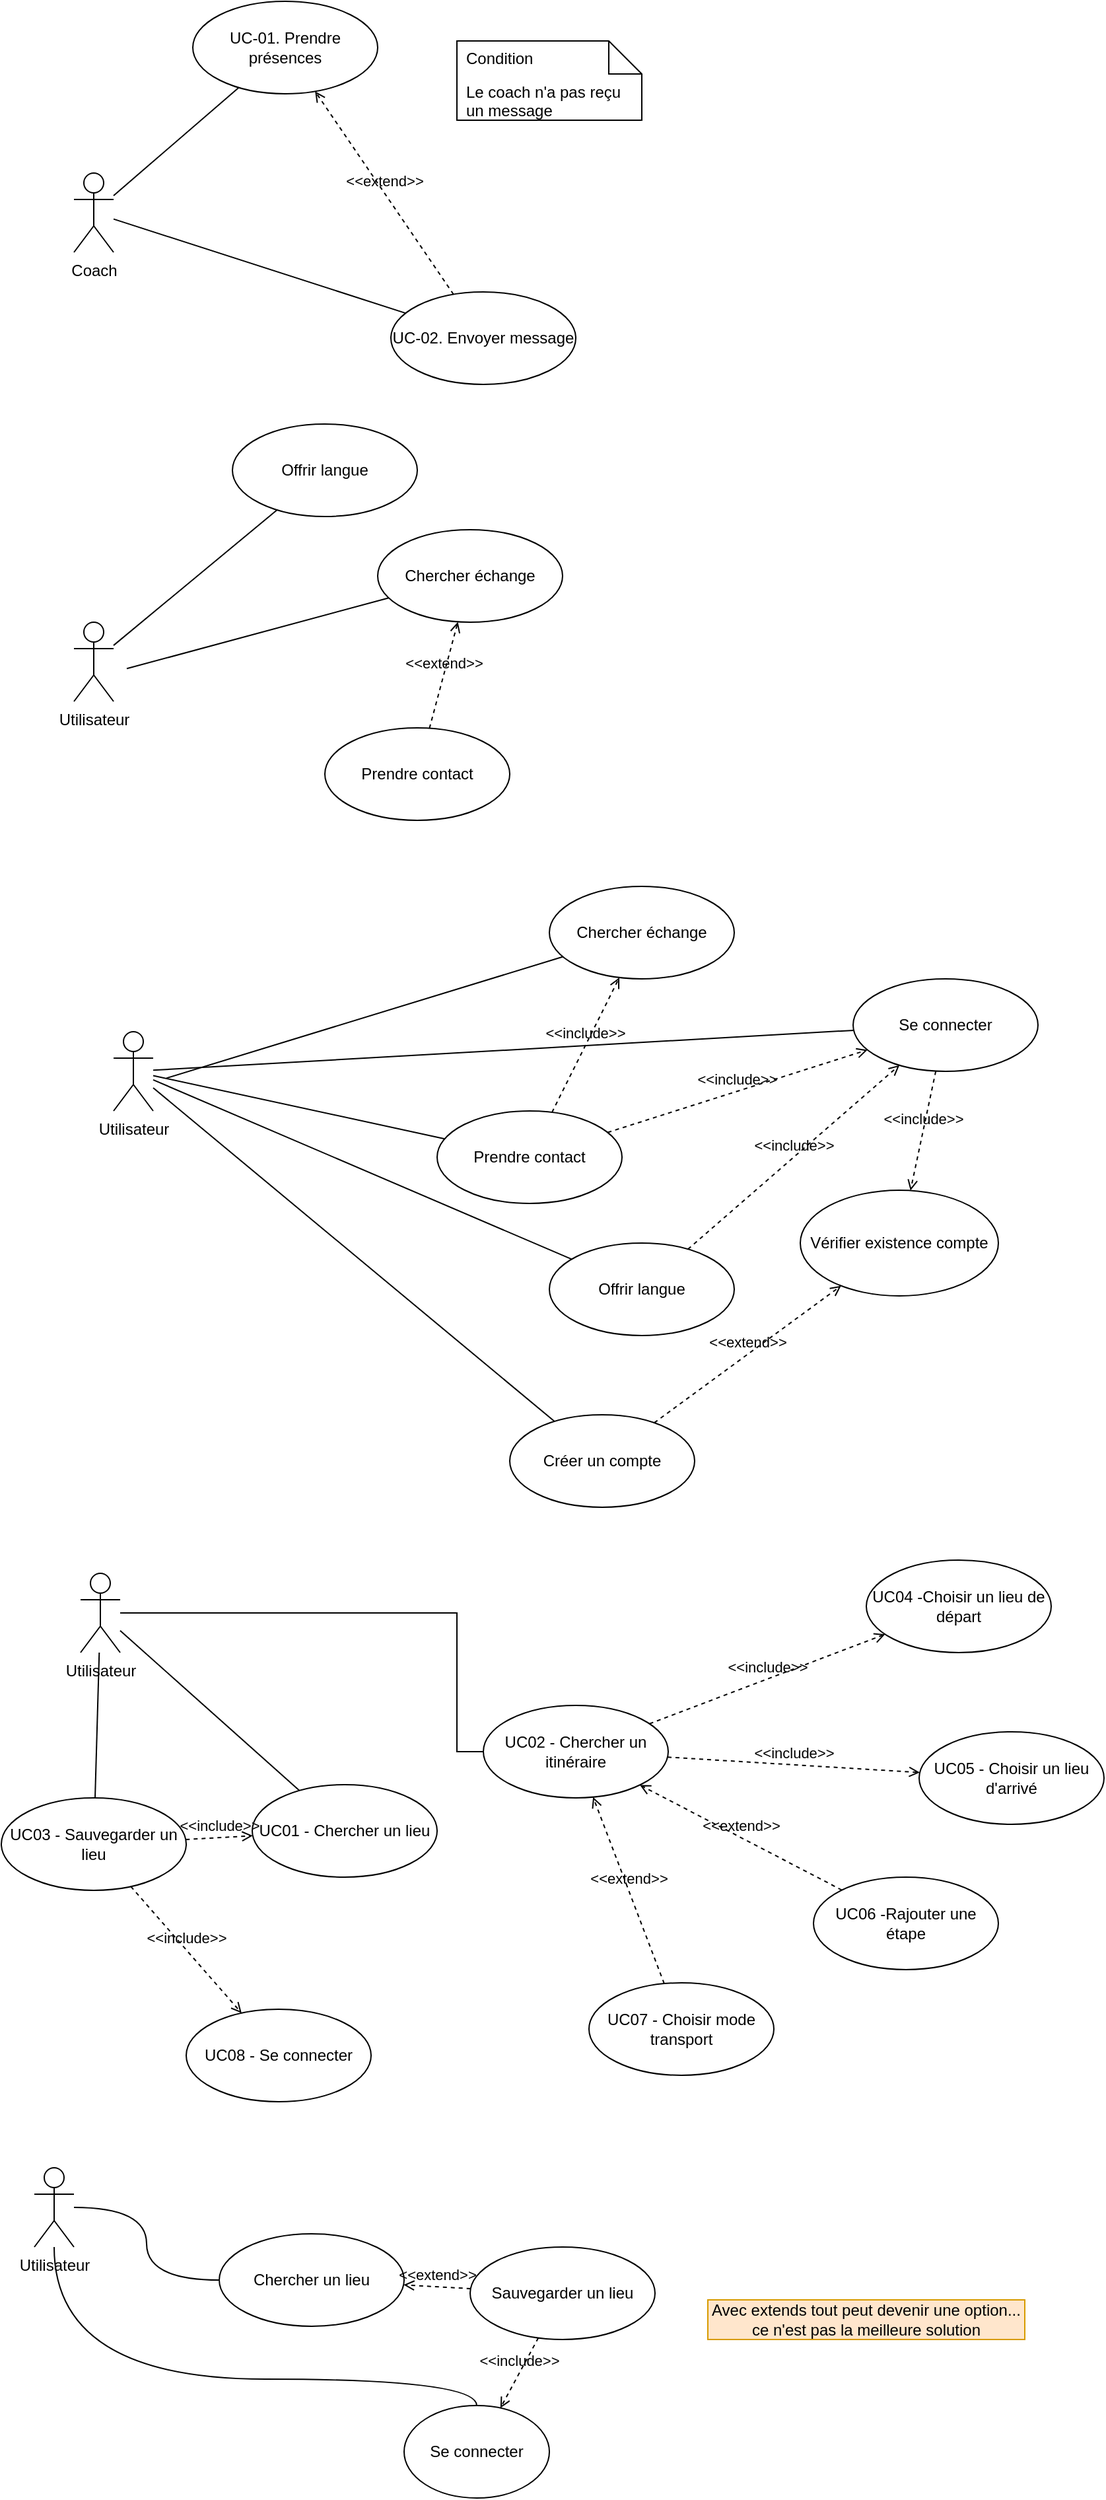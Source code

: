 <mxfile version="21.5.1" type="device">
  <diagram id="stwC2E9u2HuQa0rXClpd" name="Page-1">
    <mxGraphModel dx="1036" dy="606" grid="1" gridSize="10" guides="1" tooltips="1" connect="1" arrows="1" fold="1" page="1" pageScale="1" pageWidth="850" pageHeight="1100" math="0" shadow="0">
      <root>
        <mxCell id="0" />
        <mxCell id="1" parent="0" />
        <mxCell id="14" style="edgeStyle=none;html=1;endArrow=none;endFill=0;" parent="1" source="7" target="8" edge="1">
          <mxGeometry relative="1" as="geometry" />
        </mxCell>
        <mxCell id="16" style="edgeStyle=none;html=1;endArrow=none;endFill=0;" parent="1" source="7" target="15" edge="1">
          <mxGeometry relative="1" as="geometry" />
        </mxCell>
        <mxCell id="7" value="Coach" style="shape=umlActor;verticalLabelPosition=bottom;verticalAlign=top;html=1;" parent="1" vertex="1">
          <mxGeometry x="80" y="180" width="30" height="60" as="geometry" />
        </mxCell>
        <mxCell id="8" value="UC-01. Prendre présences" style="ellipse;whiteSpace=wrap;html=1;" parent="1" vertex="1">
          <mxGeometry x="170" y="50" width="140" height="70" as="geometry" />
        </mxCell>
        <mxCell id="15" value="UC-02. Envoyer message" style="ellipse;whiteSpace=wrap;html=1;" parent="1" vertex="1">
          <mxGeometry x="320" y="270" width="140" height="70" as="geometry" />
        </mxCell>
        <mxCell id="18" value="&amp;lt;&amp;lt;extend&amp;gt;&amp;gt;" style="html=1;verticalAlign=bottom;labelBackgroundColor=none;endArrow=open;endFill=0;dashed=1;" parent="1" source="15" target="8" edge="1">
          <mxGeometry width="160" relative="1" as="geometry">
            <mxPoint x="290" y="230" as="sourcePoint" />
            <mxPoint x="450" y="230" as="targetPoint" />
          </mxGeometry>
        </mxCell>
        <mxCell id="21" value="Le coach n&#39;a pas reçu un message" style="shape=note2;boundedLbl=1;whiteSpace=wrap;html=1;size=25;verticalAlign=top;align=left;spacingLeft=5;" parent="1" vertex="1">
          <mxGeometry x="370" y="80" width="140" height="60" as="geometry" />
        </mxCell>
        <mxCell id="22" value="Condition" style="resizeWidth=1;part=1;strokeColor=none;fillColor=none;align=left;spacingLeft=5;" parent="21" vertex="1">
          <mxGeometry width="140" height="25" relative="1" as="geometry" />
        </mxCell>
        <mxCell id="48" style="edgeStyle=none;html=1;endArrow=none;endFill=0;" parent="1" source="43" target="47" edge="1">
          <mxGeometry relative="1" as="geometry" />
        </mxCell>
        <mxCell id="43" value="Utilisateur&lt;br&gt;" style="shape=umlActor;verticalLabelPosition=bottom;verticalAlign=top;html=1;" parent="1" vertex="1">
          <mxGeometry x="80" y="520" width="30" height="60" as="geometry" />
        </mxCell>
        <mxCell id="47" value="Offrir langue" style="ellipse;whiteSpace=wrap;html=1;" parent="1" vertex="1">
          <mxGeometry x="200" y="370" width="140" height="70" as="geometry" />
        </mxCell>
        <mxCell id="49" style="edgeStyle=none;html=1;endArrow=none;endFill=0;" parent="1" target="51" edge="1">
          <mxGeometry relative="1" as="geometry">
            <mxPoint x="120" y="555.169" as="sourcePoint" />
            <mxPoint x="350" y="600" as="targetPoint" />
          </mxGeometry>
        </mxCell>
        <mxCell id="51" value="Chercher échange" style="ellipse;whiteSpace=wrap;html=1;" parent="1" vertex="1">
          <mxGeometry x="310" y="450" width="140" height="70" as="geometry" />
        </mxCell>
        <mxCell id="53" value="Prendre contact" style="ellipse;whiteSpace=wrap;html=1;" parent="1" vertex="1">
          <mxGeometry x="270" y="600.0" width="140" height="70" as="geometry" />
        </mxCell>
        <mxCell id="54" style="edgeStyle=none;html=1;endArrow=none;endFill=0;" parent="1" source="55" target="56" edge="1">
          <mxGeometry relative="1" as="geometry" />
        </mxCell>
        <mxCell id="64" style="edgeStyle=none;html=1;endArrow=none;endFill=0;" parent="1" source="55" target="63" edge="1">
          <mxGeometry relative="1" as="geometry" />
        </mxCell>
        <mxCell id="68" style="edgeStyle=none;html=1;endArrow=none;endFill=0;" parent="1" source="55" target="67" edge="1">
          <mxGeometry relative="1" as="geometry" />
        </mxCell>
        <mxCell id="55" value="Utilisateur&lt;br&gt;" style="shape=umlActor;verticalLabelPosition=bottom;verticalAlign=top;html=1;" parent="1" vertex="1">
          <mxGeometry x="110" y="830" width="30" height="60" as="geometry" />
        </mxCell>
        <mxCell id="56" value="Offrir langue" style="ellipse;whiteSpace=wrap;html=1;" parent="1" vertex="1">
          <mxGeometry x="440" y="990" width="140" height="70" as="geometry" />
        </mxCell>
        <mxCell id="57" style="edgeStyle=none;html=1;endArrow=none;endFill=0;" parent="1" target="58" edge="1">
          <mxGeometry relative="1" as="geometry">
            <mxPoint x="150" y="865.169" as="sourcePoint" />
            <mxPoint x="380" y="910" as="targetPoint" />
          </mxGeometry>
        </mxCell>
        <mxCell id="58" value="Chercher échange" style="ellipse;whiteSpace=wrap;html=1;" parent="1" vertex="1">
          <mxGeometry x="440" y="720" width="140" height="70" as="geometry" />
        </mxCell>
        <mxCell id="59" style="edgeStyle=none;html=1;endArrow=none;endFill=0;" parent="1" source="55" target="60" edge="1">
          <mxGeometry relative="1" as="geometry">
            <mxPoint x="180" y="900" as="sourcePoint" />
            <mxPoint x="499.67" y="1126.58" as="targetPoint" />
          </mxGeometry>
        </mxCell>
        <mxCell id="60" value="Prendre contact" style="ellipse;whiteSpace=wrap;html=1;" parent="1" vertex="1">
          <mxGeometry x="355" y="890.0" width="140" height="70" as="geometry" />
        </mxCell>
        <mxCell id="61" value="&amp;lt;&amp;lt;extend&amp;gt;&amp;gt;" style="html=1;verticalAlign=bottom;labelBackgroundColor=none;endArrow=open;endFill=0;dashed=1;" parent="1" source="53" target="51" edge="1">
          <mxGeometry width="160" relative="1" as="geometry">
            <mxPoint x="377.384" y="281.877" as="sourcePoint" />
            <mxPoint x="272.587" y="128.128" as="targetPoint" />
          </mxGeometry>
        </mxCell>
        <mxCell id="62" value="&amp;lt;&amp;lt;include&amp;gt;&amp;gt;" style="html=1;verticalAlign=bottom;labelBackgroundColor=none;endArrow=open;endFill=0;dashed=1;" parent="1" source="60" target="58" edge="1">
          <mxGeometry width="160" relative="1" as="geometry">
            <mxPoint x="250" y="860" as="sourcePoint" />
            <mxPoint x="560" y="930" as="targetPoint" />
          </mxGeometry>
        </mxCell>
        <mxCell id="63" value="Se connecter" style="ellipse;whiteSpace=wrap;html=1;" parent="1" vertex="1">
          <mxGeometry x="670" y="790" width="140" height="70" as="geometry" />
        </mxCell>
        <mxCell id="65" value="&amp;lt;&amp;lt;include&amp;gt;&amp;gt;" style="html=1;verticalAlign=bottom;labelBackgroundColor=none;endArrow=open;endFill=0;dashed=1;" parent="1" source="60" target="63" edge="1">
          <mxGeometry width="160" relative="1" as="geometry">
            <mxPoint x="499.251" y="840.307" as="sourcePoint" />
            <mxPoint x="600" y="1110" as="targetPoint" />
          </mxGeometry>
        </mxCell>
        <mxCell id="66" value="&amp;lt;&amp;lt;include&amp;gt;&amp;gt;" style="html=1;verticalAlign=bottom;labelBackgroundColor=none;endArrow=open;endFill=0;dashed=1;" parent="1" source="56" target="63" edge="1">
          <mxGeometry width="160" relative="1" as="geometry">
            <mxPoint x="481.8" y="909.759" as="sourcePoint" />
            <mxPoint x="443.31" y="1070.248" as="targetPoint" />
          </mxGeometry>
        </mxCell>
        <mxCell id="67" value="Créer un compte" style="ellipse;whiteSpace=wrap;html=1;" parent="1" vertex="1">
          <mxGeometry x="410" y="1120" width="140" height="70" as="geometry" />
        </mxCell>
        <mxCell id="69" value="Vérifier existence compte" style="ellipse;whiteSpace=wrap;html=1;" parent="1" vertex="1">
          <mxGeometry x="630" y="950" width="150" height="80" as="geometry" />
        </mxCell>
        <mxCell id="70" value="&amp;lt;&amp;lt;include&amp;gt;&amp;gt;" style="html=1;verticalAlign=bottom;labelBackgroundColor=none;endArrow=open;endFill=0;dashed=1;" parent="1" source="63" target="69" edge="1">
          <mxGeometry width="160" relative="1" as="geometry">
            <mxPoint x="554.981" y="1004.684" as="sourcePoint" />
            <mxPoint x="715.107" y="865.342" as="targetPoint" />
          </mxGeometry>
        </mxCell>
        <mxCell id="74" value="&amp;lt;&amp;lt;extend&amp;gt;&amp;gt;" style="html=1;verticalAlign=bottom;labelBackgroundColor=none;endArrow=open;endFill=0;dashed=1;" parent="1" source="67" target="69" edge="1">
          <mxGeometry width="160" relative="1" as="geometry">
            <mxPoint x="380" y="1080" as="sourcePoint" />
            <mxPoint x="540" y="1080" as="targetPoint" />
          </mxGeometry>
        </mxCell>
        <mxCell id="CwhkoXtGilKc5GVSmAXC-78" style="rounded=0;orthogonalLoop=1;jettySize=auto;html=1;endArrow=none;endFill=0;" edge="1" parent="1" source="CwhkoXtGilKc5GVSmAXC-74" target="CwhkoXtGilKc5GVSmAXC-77">
          <mxGeometry relative="1" as="geometry" />
        </mxCell>
        <mxCell id="CwhkoXtGilKc5GVSmAXC-97" style="edgeStyle=orthogonalEdgeStyle;rounded=0;orthogonalLoop=1;jettySize=auto;html=1;endArrow=none;endFill=0;" edge="1" parent="1" source="CwhkoXtGilKc5GVSmAXC-74" target="CwhkoXtGilKc5GVSmAXC-96">
          <mxGeometry relative="1" as="geometry">
            <Array as="points">
              <mxPoint x="370" y="1270" />
              <mxPoint x="370" y="1375" />
            </Array>
          </mxGeometry>
        </mxCell>
        <mxCell id="CwhkoXtGilKc5GVSmAXC-74" value="Utilisateur" style="shape=umlActor;verticalLabelPosition=bottom;verticalAlign=top;html=1;outlineConnect=0;" vertex="1" parent="1">
          <mxGeometry x="85" y="1240" width="30" height="60" as="geometry" />
        </mxCell>
        <mxCell id="CwhkoXtGilKc5GVSmAXC-77" value="UC01 - Chercher un lieu" style="ellipse;whiteSpace=wrap;html=1;" vertex="1" parent="1">
          <mxGeometry x="215" y="1400" width="140" height="70" as="geometry" />
        </mxCell>
        <mxCell id="CwhkoXtGilKc5GVSmAXC-80" value="UC03 - Sauvegarder un lieu" style="ellipse;whiteSpace=wrap;html=1;" vertex="1" parent="1">
          <mxGeometry x="25" y="1410" width="140" height="70" as="geometry" />
        </mxCell>
        <mxCell id="CwhkoXtGilKc5GVSmAXC-82" value="&amp;lt;&amp;lt;include&amp;gt;&amp;gt;" style="html=1;verticalAlign=bottom;labelBackgroundColor=none;endArrow=open;endFill=0;dashed=1;rounded=0;" edge="1" parent="1" source="CwhkoXtGilKc5GVSmAXC-80" target="CwhkoXtGilKc5GVSmAXC-77">
          <mxGeometry width="160" relative="1" as="geometry">
            <mxPoint x="340" y="1450" as="sourcePoint" />
            <mxPoint x="640" y="1560" as="targetPoint" />
          </mxGeometry>
        </mxCell>
        <mxCell id="CwhkoXtGilKc5GVSmAXC-83" style="rounded=0;orthogonalLoop=1;jettySize=auto;html=1;endArrow=none;endFill=0;" edge="1" parent="1" source="CwhkoXtGilKc5GVSmAXC-74" target="CwhkoXtGilKc5GVSmAXC-80">
          <mxGeometry relative="1" as="geometry">
            <mxPoint x="145" y="1380" as="sourcePoint" />
            <mxPoint x="355" y="1640" as="targetPoint" />
          </mxGeometry>
        </mxCell>
        <mxCell id="CwhkoXtGilKc5GVSmAXC-84" style="edgeStyle=orthogonalEdgeStyle;rounded=0;orthogonalLoop=1;jettySize=auto;html=1;endArrow=none;endFill=0;curved=1;" edge="1" parent="1" source="CwhkoXtGilKc5GVSmAXC-85" target="CwhkoXtGilKc5GVSmAXC-86">
          <mxGeometry relative="1" as="geometry" />
        </mxCell>
        <mxCell id="CwhkoXtGilKc5GVSmAXC-93" style="edgeStyle=orthogonalEdgeStyle;rounded=0;orthogonalLoop=1;jettySize=auto;html=1;endArrow=none;endFill=0;curved=1;" edge="1" parent="1" source="CwhkoXtGilKc5GVSmAXC-85" target="CwhkoXtGilKc5GVSmAXC-92">
          <mxGeometry relative="1" as="geometry">
            <mxPoint x="230" y="1750" as="sourcePoint" />
            <mxPoint x="370" y="1850" as="targetPoint" />
            <Array as="points">
              <mxPoint x="65" y="1850" />
            </Array>
          </mxGeometry>
        </mxCell>
        <mxCell id="CwhkoXtGilKc5GVSmAXC-85" value="Utilisateur" style="shape=umlActor;verticalLabelPosition=bottom;verticalAlign=top;html=1;outlineConnect=0;" vertex="1" parent="1">
          <mxGeometry x="50" y="1690" width="30" height="60" as="geometry" />
        </mxCell>
        <mxCell id="CwhkoXtGilKc5GVSmAXC-86" value="Chercher un lieu" style="ellipse;whiteSpace=wrap;html=1;" vertex="1" parent="1">
          <mxGeometry x="190" y="1740" width="140" height="70" as="geometry" />
        </mxCell>
        <mxCell id="CwhkoXtGilKc5GVSmAXC-87" value="Sauvegarder un lieu" style="ellipse;whiteSpace=wrap;html=1;" vertex="1" parent="1">
          <mxGeometry x="380" y="1750" width="140" height="70" as="geometry" />
        </mxCell>
        <mxCell id="CwhkoXtGilKc5GVSmAXC-90" value="&amp;lt;&amp;lt;extend&amp;gt;&amp;gt;" style="html=1;verticalAlign=bottom;labelBackgroundColor=none;endArrow=open;endFill=0;dashed=1;rounded=0;" edge="1" parent="1" source="CwhkoXtGilKc5GVSmAXC-87" target="CwhkoXtGilKc5GVSmAXC-86">
          <mxGeometry width="160" relative="1" as="geometry">
            <mxPoint x="280" y="1580" as="sourcePoint" />
            <mxPoint x="440" y="1580" as="targetPoint" />
          </mxGeometry>
        </mxCell>
        <mxCell id="CwhkoXtGilKc5GVSmAXC-92" value="Se connecter&lt;br&gt;" style="ellipse;whiteSpace=wrap;html=1;" vertex="1" parent="1">
          <mxGeometry x="330" y="1870" width="110" height="70" as="geometry" />
        </mxCell>
        <mxCell id="CwhkoXtGilKc5GVSmAXC-95" value="&amp;lt;&amp;lt;include&amp;gt;&amp;gt;" style="html=1;verticalAlign=bottom;labelBackgroundColor=none;endArrow=open;endFill=0;dashed=1;rounded=0;" edge="1" parent="1" source="CwhkoXtGilKc5GVSmAXC-87" target="CwhkoXtGilKc5GVSmAXC-92">
          <mxGeometry width="160" relative="1" as="geometry">
            <mxPoint x="280" y="1740" as="sourcePoint" />
            <mxPoint x="440" y="1740" as="targetPoint" />
          </mxGeometry>
        </mxCell>
        <mxCell id="CwhkoXtGilKc5GVSmAXC-96" value="UC02 - Chercher un itinéraire" style="ellipse;whiteSpace=wrap;html=1;" vertex="1" parent="1">
          <mxGeometry x="390" y="1340" width="140" height="70" as="geometry" />
        </mxCell>
        <mxCell id="CwhkoXtGilKc5GVSmAXC-98" value="UC04 -Choisir un lieu de départ" style="ellipse;whiteSpace=wrap;html=1;" vertex="1" parent="1">
          <mxGeometry x="680" y="1230" width="140" height="70" as="geometry" />
        </mxCell>
        <mxCell id="CwhkoXtGilKc5GVSmAXC-99" value="UC05 - Choisir un lieu d&#39;arrivé" style="ellipse;whiteSpace=wrap;html=1;" vertex="1" parent="1">
          <mxGeometry x="720" y="1360" width="140" height="70" as="geometry" />
        </mxCell>
        <mxCell id="CwhkoXtGilKc5GVSmAXC-100" value="&amp;lt;&amp;lt;include&amp;gt;&amp;gt;" style="html=1;verticalAlign=bottom;labelBackgroundColor=none;endArrow=open;endFill=0;dashed=1;rounded=0;" edge="1" parent="1" source="CwhkoXtGilKc5GVSmAXC-96" target="CwhkoXtGilKc5GVSmAXC-98">
          <mxGeometry width="160" relative="1" as="geometry">
            <mxPoint x="280" y="1440" as="sourcePoint" />
            <mxPoint x="692.375" y="1294.871" as="targetPoint" />
          </mxGeometry>
        </mxCell>
        <mxCell id="CwhkoXtGilKc5GVSmAXC-101" value="&amp;lt;&amp;lt;include&amp;gt;&amp;gt;" style="html=1;verticalAlign=bottom;labelBackgroundColor=none;endArrow=open;endFill=0;dashed=1;rounded=0;" edge="1" parent="1" source="CwhkoXtGilKc5GVSmAXC-96" target="CwhkoXtGilKc5GVSmAXC-99">
          <mxGeometry width="160" relative="1" as="geometry">
            <mxPoint x="531" y="1368" as="sourcePoint" />
            <mxPoint x="701.275" y="1398.349" as="targetPoint" />
          </mxGeometry>
        </mxCell>
        <mxCell id="CwhkoXtGilKc5GVSmAXC-102" value="UC07 - Choisir mode transport" style="ellipse;whiteSpace=wrap;html=1;" vertex="1" parent="1">
          <mxGeometry x="470" y="1550" width="140" height="70" as="geometry" />
        </mxCell>
        <mxCell id="CwhkoXtGilKc5GVSmAXC-104" value="&amp;lt;&amp;lt;extend&amp;gt;&amp;gt;" style="html=1;verticalAlign=bottom;labelBackgroundColor=none;endArrow=open;endFill=0;dashed=1;rounded=0;" edge="1" parent="1" source="CwhkoXtGilKc5GVSmAXC-102" target="CwhkoXtGilKc5GVSmAXC-96">
          <mxGeometry width="160" relative="1" as="geometry">
            <mxPoint x="280" y="1440" as="sourcePoint" />
            <mxPoint x="440" y="1440" as="targetPoint" />
          </mxGeometry>
        </mxCell>
        <mxCell id="CwhkoXtGilKc5GVSmAXC-105" value="&amp;lt;&amp;lt;extend&amp;gt;&amp;gt;" style="html=1;verticalAlign=bottom;labelBackgroundColor=none;endArrow=open;endFill=0;dashed=1;rounded=0;" edge="1" parent="1" source="CwhkoXtGilKc5GVSmAXC-106" target="CwhkoXtGilKc5GVSmAXC-96">
          <mxGeometry width="160" relative="1" as="geometry">
            <mxPoint x="710" y="1500" as="sourcePoint" />
            <mxPoint x="483" y="1419" as="targetPoint" />
          </mxGeometry>
        </mxCell>
        <mxCell id="CwhkoXtGilKc5GVSmAXC-106" value="UC06 -Rajouter une étape" style="ellipse;whiteSpace=wrap;html=1;" vertex="1" parent="1">
          <mxGeometry x="640" y="1470" width="140" height="70" as="geometry" />
        </mxCell>
        <mxCell id="CwhkoXtGilKc5GVSmAXC-107" value="UC08 - Se connecter" style="ellipse;whiteSpace=wrap;html=1;" vertex="1" parent="1">
          <mxGeometry x="165" y="1570" width="140" height="70" as="geometry" />
        </mxCell>
        <mxCell id="CwhkoXtGilKc5GVSmAXC-108" value="&amp;lt;&amp;lt;include&amp;gt;&amp;gt;" style="html=1;verticalAlign=bottom;labelBackgroundColor=none;endArrow=open;endFill=0;dashed=1;rounded=0;" edge="1" parent="1" source="CwhkoXtGilKc5GVSmAXC-80" target="CwhkoXtGilKc5GVSmAXC-107">
          <mxGeometry width="160" relative="1" as="geometry">
            <mxPoint x="350" y="1440" as="sourcePoint" />
            <mxPoint x="510" y="1440" as="targetPoint" />
          </mxGeometry>
        </mxCell>
        <mxCell id="CwhkoXtGilKc5GVSmAXC-109" value="Avec extends tout peut devenir une option... ce n&#39;est pas la meilleure solution" style="text;html=1;strokeColor=#d79b00;fillColor=#ffe6cc;align=center;verticalAlign=middle;whiteSpace=wrap;rounded=0;" vertex="1" parent="1">
          <mxGeometry x="560" y="1790" width="240" height="30" as="geometry" />
        </mxCell>
      </root>
    </mxGraphModel>
  </diagram>
</mxfile>
